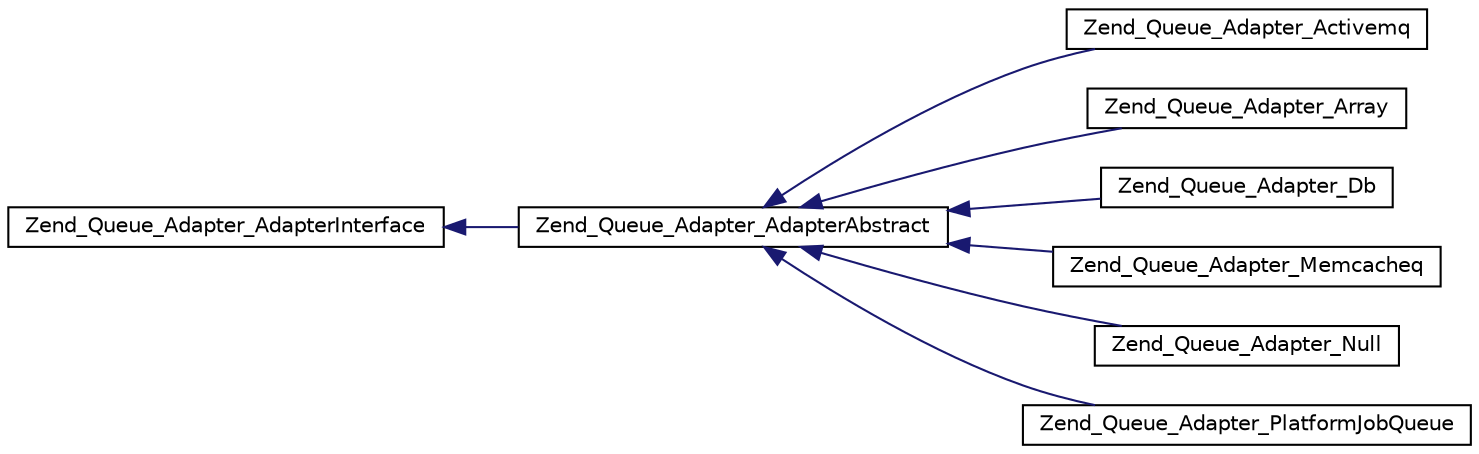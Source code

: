 digraph G
{
  edge [fontname="Helvetica",fontsize="10",labelfontname="Helvetica",labelfontsize="10"];
  node [fontname="Helvetica",fontsize="10",shape=record];
  rankdir="LR";
  Node1 [label="Zend_Queue_Adapter_AdapterInterface",height=0.2,width=0.4,color="black", fillcolor="white", style="filled",URL="$interface_zend___queue___adapter___adapter_interface.html"];
  Node1 -> Node2 [dir="back",color="midnightblue",fontsize="10",style="solid",fontname="Helvetica"];
  Node2 [label="Zend_Queue_Adapter_AdapterAbstract",height=0.2,width=0.4,color="black", fillcolor="white", style="filled",URL="$class_zend___queue___adapter___adapter_abstract.html"];
  Node2 -> Node3 [dir="back",color="midnightblue",fontsize="10",style="solid",fontname="Helvetica"];
  Node3 [label="Zend_Queue_Adapter_Activemq",height=0.2,width=0.4,color="black", fillcolor="white", style="filled",URL="$class_zend___queue___adapter___activemq.html"];
  Node2 -> Node4 [dir="back",color="midnightblue",fontsize="10",style="solid",fontname="Helvetica"];
  Node4 [label="Zend_Queue_Adapter_Array",height=0.2,width=0.4,color="black", fillcolor="white", style="filled",URL="$class_zend___queue___adapter___array.html"];
  Node2 -> Node5 [dir="back",color="midnightblue",fontsize="10",style="solid",fontname="Helvetica"];
  Node5 [label="Zend_Queue_Adapter_Db",height=0.2,width=0.4,color="black", fillcolor="white", style="filled",URL="$class_zend___queue___adapter___db.html"];
  Node2 -> Node6 [dir="back",color="midnightblue",fontsize="10",style="solid",fontname="Helvetica"];
  Node6 [label="Zend_Queue_Adapter_Memcacheq",height=0.2,width=0.4,color="black", fillcolor="white", style="filled",URL="$class_zend___queue___adapter___memcacheq.html"];
  Node2 -> Node7 [dir="back",color="midnightblue",fontsize="10",style="solid",fontname="Helvetica"];
  Node7 [label="Zend_Queue_Adapter_Null",height=0.2,width=0.4,color="black", fillcolor="white", style="filled",URL="$class_zend___queue___adapter___null.html"];
  Node2 -> Node8 [dir="back",color="midnightblue",fontsize="10",style="solid",fontname="Helvetica"];
  Node8 [label="Zend_Queue_Adapter_PlatformJobQueue",height=0.2,width=0.4,color="black", fillcolor="white", style="filled",URL="$class_zend___queue___adapter___platform_job_queue.html"];
}
